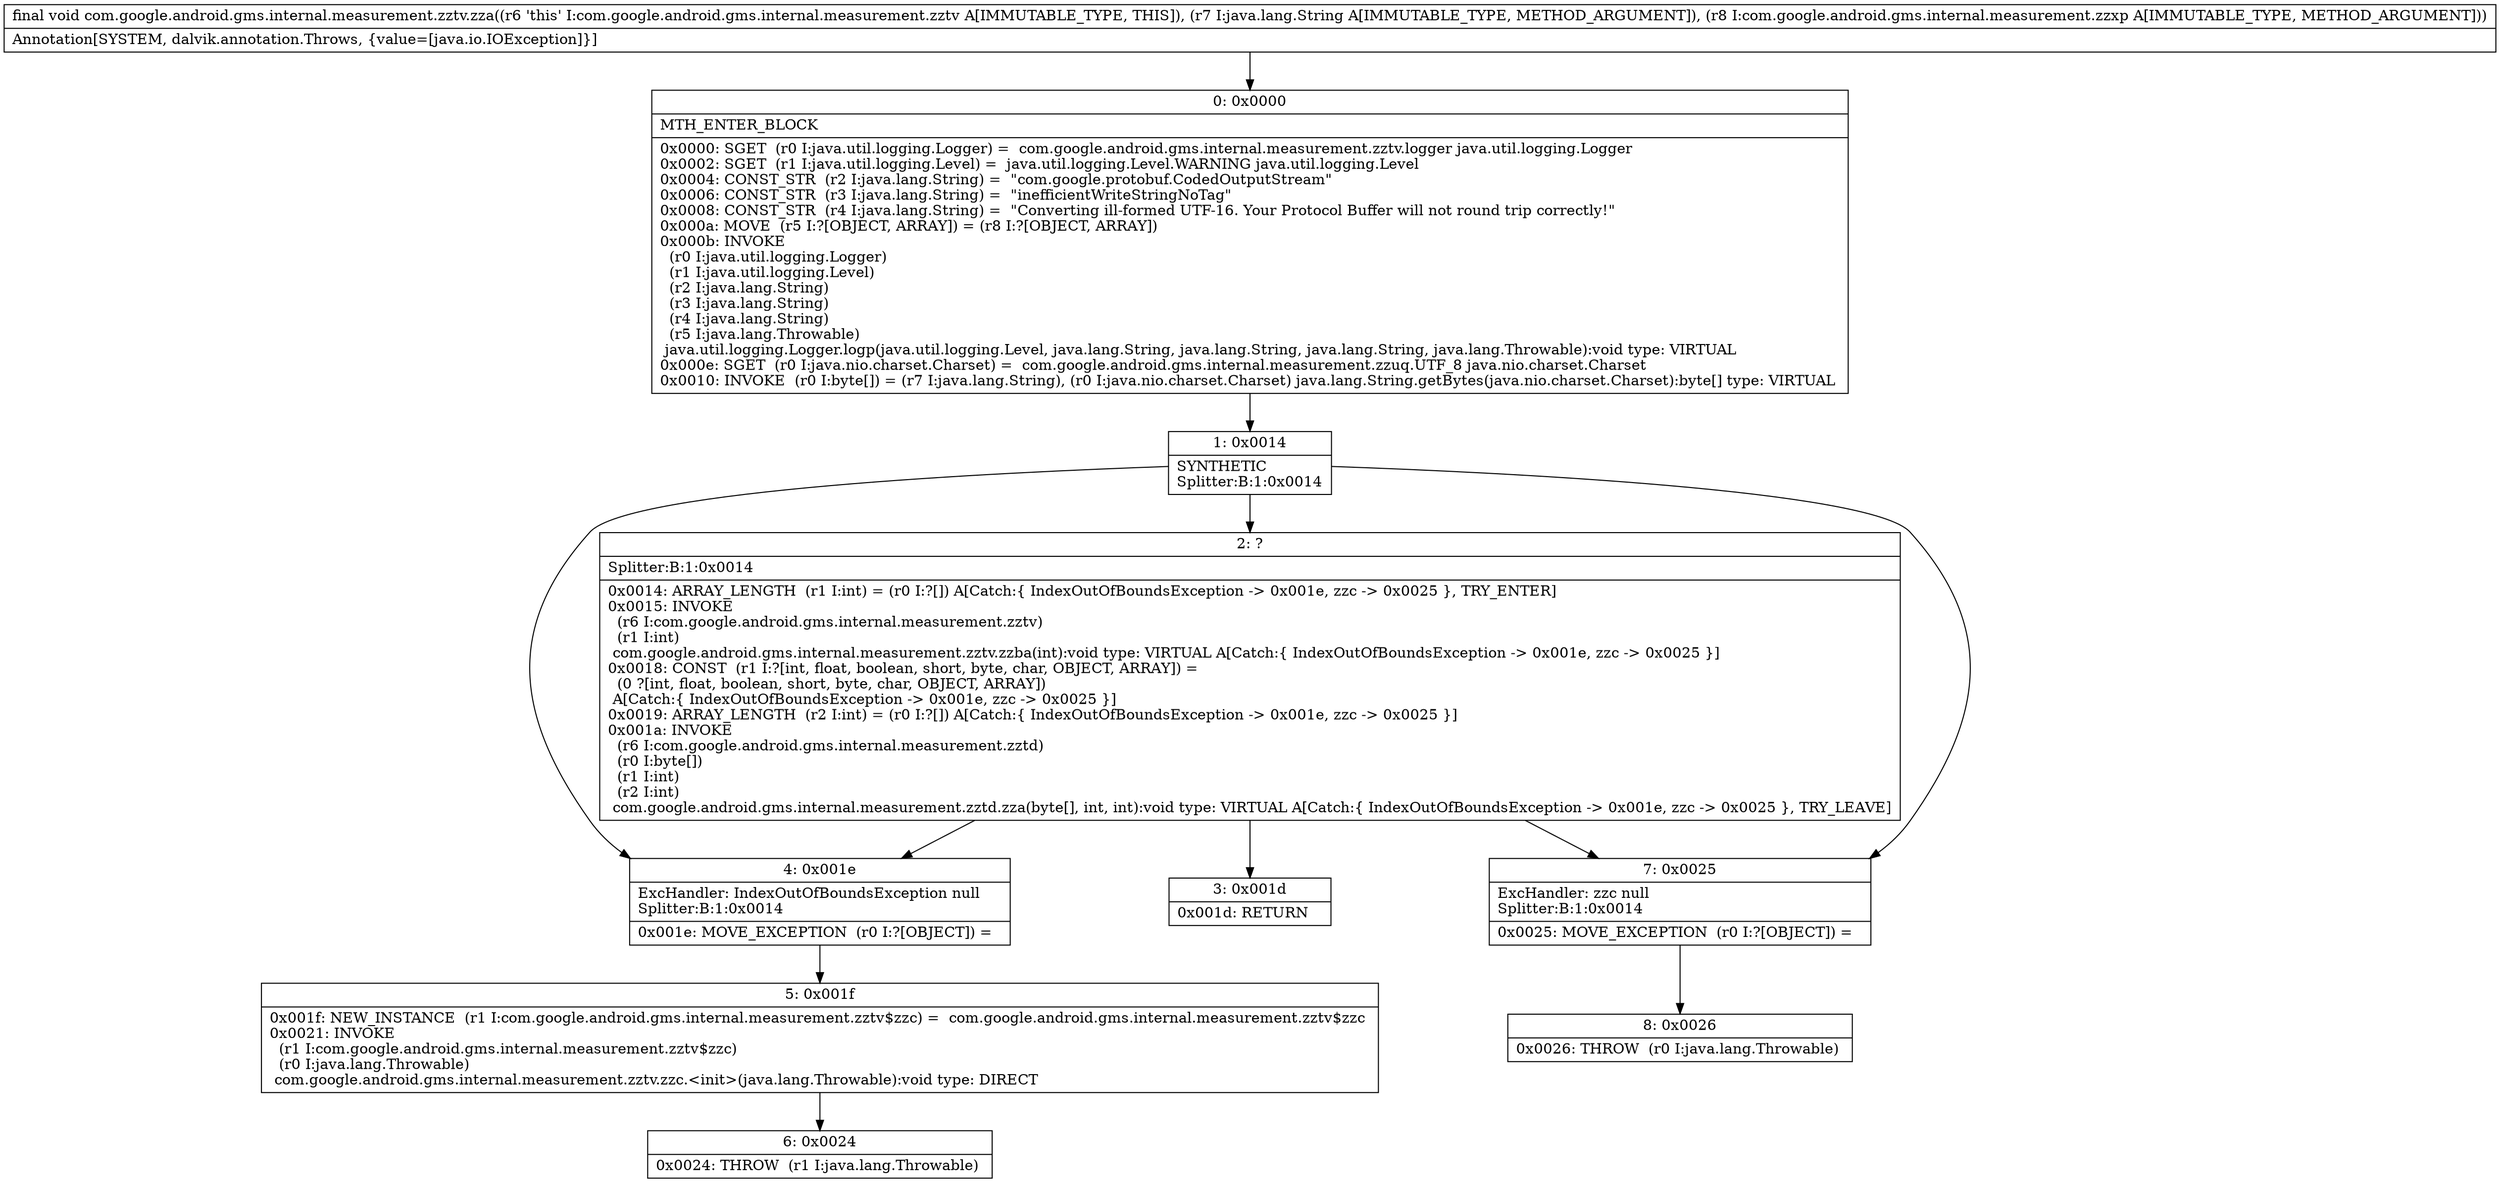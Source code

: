 digraph "CFG forcom.google.android.gms.internal.measurement.zztv.zza(Ljava\/lang\/String;Lcom\/google\/android\/gms\/internal\/measurement\/zzxp;)V" {
Node_0 [shape=record,label="{0\:\ 0x0000|MTH_ENTER_BLOCK\l|0x0000: SGET  (r0 I:java.util.logging.Logger) =  com.google.android.gms.internal.measurement.zztv.logger java.util.logging.Logger \l0x0002: SGET  (r1 I:java.util.logging.Level) =  java.util.logging.Level.WARNING java.util.logging.Level \l0x0004: CONST_STR  (r2 I:java.lang.String) =  \"com.google.protobuf.CodedOutputStream\" \l0x0006: CONST_STR  (r3 I:java.lang.String) =  \"inefficientWriteStringNoTag\" \l0x0008: CONST_STR  (r4 I:java.lang.String) =  \"Converting ill\-formed UTF\-16. Your Protocol Buffer will not round trip correctly!\" \l0x000a: MOVE  (r5 I:?[OBJECT, ARRAY]) = (r8 I:?[OBJECT, ARRAY]) \l0x000b: INVOKE  \l  (r0 I:java.util.logging.Logger)\l  (r1 I:java.util.logging.Level)\l  (r2 I:java.lang.String)\l  (r3 I:java.lang.String)\l  (r4 I:java.lang.String)\l  (r5 I:java.lang.Throwable)\l java.util.logging.Logger.logp(java.util.logging.Level, java.lang.String, java.lang.String, java.lang.String, java.lang.Throwable):void type: VIRTUAL \l0x000e: SGET  (r0 I:java.nio.charset.Charset) =  com.google.android.gms.internal.measurement.zzuq.UTF_8 java.nio.charset.Charset \l0x0010: INVOKE  (r0 I:byte[]) = (r7 I:java.lang.String), (r0 I:java.nio.charset.Charset) java.lang.String.getBytes(java.nio.charset.Charset):byte[] type: VIRTUAL \l}"];
Node_1 [shape=record,label="{1\:\ 0x0014|SYNTHETIC\lSplitter:B:1:0x0014\l}"];
Node_2 [shape=record,label="{2\:\ ?|Splitter:B:1:0x0014\l|0x0014: ARRAY_LENGTH  (r1 I:int) = (r0 I:?[]) A[Catch:\{ IndexOutOfBoundsException \-\> 0x001e, zzc \-\> 0x0025 \}, TRY_ENTER]\l0x0015: INVOKE  \l  (r6 I:com.google.android.gms.internal.measurement.zztv)\l  (r1 I:int)\l com.google.android.gms.internal.measurement.zztv.zzba(int):void type: VIRTUAL A[Catch:\{ IndexOutOfBoundsException \-\> 0x001e, zzc \-\> 0x0025 \}]\l0x0018: CONST  (r1 I:?[int, float, boolean, short, byte, char, OBJECT, ARRAY]) = \l  (0 ?[int, float, boolean, short, byte, char, OBJECT, ARRAY])\l A[Catch:\{ IndexOutOfBoundsException \-\> 0x001e, zzc \-\> 0x0025 \}]\l0x0019: ARRAY_LENGTH  (r2 I:int) = (r0 I:?[]) A[Catch:\{ IndexOutOfBoundsException \-\> 0x001e, zzc \-\> 0x0025 \}]\l0x001a: INVOKE  \l  (r6 I:com.google.android.gms.internal.measurement.zztd)\l  (r0 I:byte[])\l  (r1 I:int)\l  (r2 I:int)\l com.google.android.gms.internal.measurement.zztd.zza(byte[], int, int):void type: VIRTUAL A[Catch:\{ IndexOutOfBoundsException \-\> 0x001e, zzc \-\> 0x0025 \}, TRY_LEAVE]\l}"];
Node_3 [shape=record,label="{3\:\ 0x001d|0x001d: RETURN   \l}"];
Node_4 [shape=record,label="{4\:\ 0x001e|ExcHandler: IndexOutOfBoundsException null\lSplitter:B:1:0x0014\l|0x001e: MOVE_EXCEPTION  (r0 I:?[OBJECT]) =  \l}"];
Node_5 [shape=record,label="{5\:\ 0x001f|0x001f: NEW_INSTANCE  (r1 I:com.google.android.gms.internal.measurement.zztv$zzc) =  com.google.android.gms.internal.measurement.zztv$zzc \l0x0021: INVOKE  \l  (r1 I:com.google.android.gms.internal.measurement.zztv$zzc)\l  (r0 I:java.lang.Throwable)\l com.google.android.gms.internal.measurement.zztv.zzc.\<init\>(java.lang.Throwable):void type: DIRECT \l}"];
Node_6 [shape=record,label="{6\:\ 0x0024|0x0024: THROW  (r1 I:java.lang.Throwable) \l}"];
Node_7 [shape=record,label="{7\:\ 0x0025|ExcHandler: zzc null\lSplitter:B:1:0x0014\l|0x0025: MOVE_EXCEPTION  (r0 I:?[OBJECT]) =  \l}"];
Node_8 [shape=record,label="{8\:\ 0x0026|0x0026: THROW  (r0 I:java.lang.Throwable) \l}"];
MethodNode[shape=record,label="{final void com.google.android.gms.internal.measurement.zztv.zza((r6 'this' I:com.google.android.gms.internal.measurement.zztv A[IMMUTABLE_TYPE, THIS]), (r7 I:java.lang.String A[IMMUTABLE_TYPE, METHOD_ARGUMENT]), (r8 I:com.google.android.gms.internal.measurement.zzxp A[IMMUTABLE_TYPE, METHOD_ARGUMENT]))  | Annotation[SYSTEM, dalvik.annotation.Throws, \{value=[java.io.IOException]\}]\l}"];
MethodNode -> Node_0;
Node_0 -> Node_1;
Node_1 -> Node_2;
Node_1 -> Node_4;
Node_1 -> Node_7;
Node_2 -> Node_3;
Node_2 -> Node_4;
Node_2 -> Node_7;
Node_4 -> Node_5;
Node_5 -> Node_6;
Node_7 -> Node_8;
}


